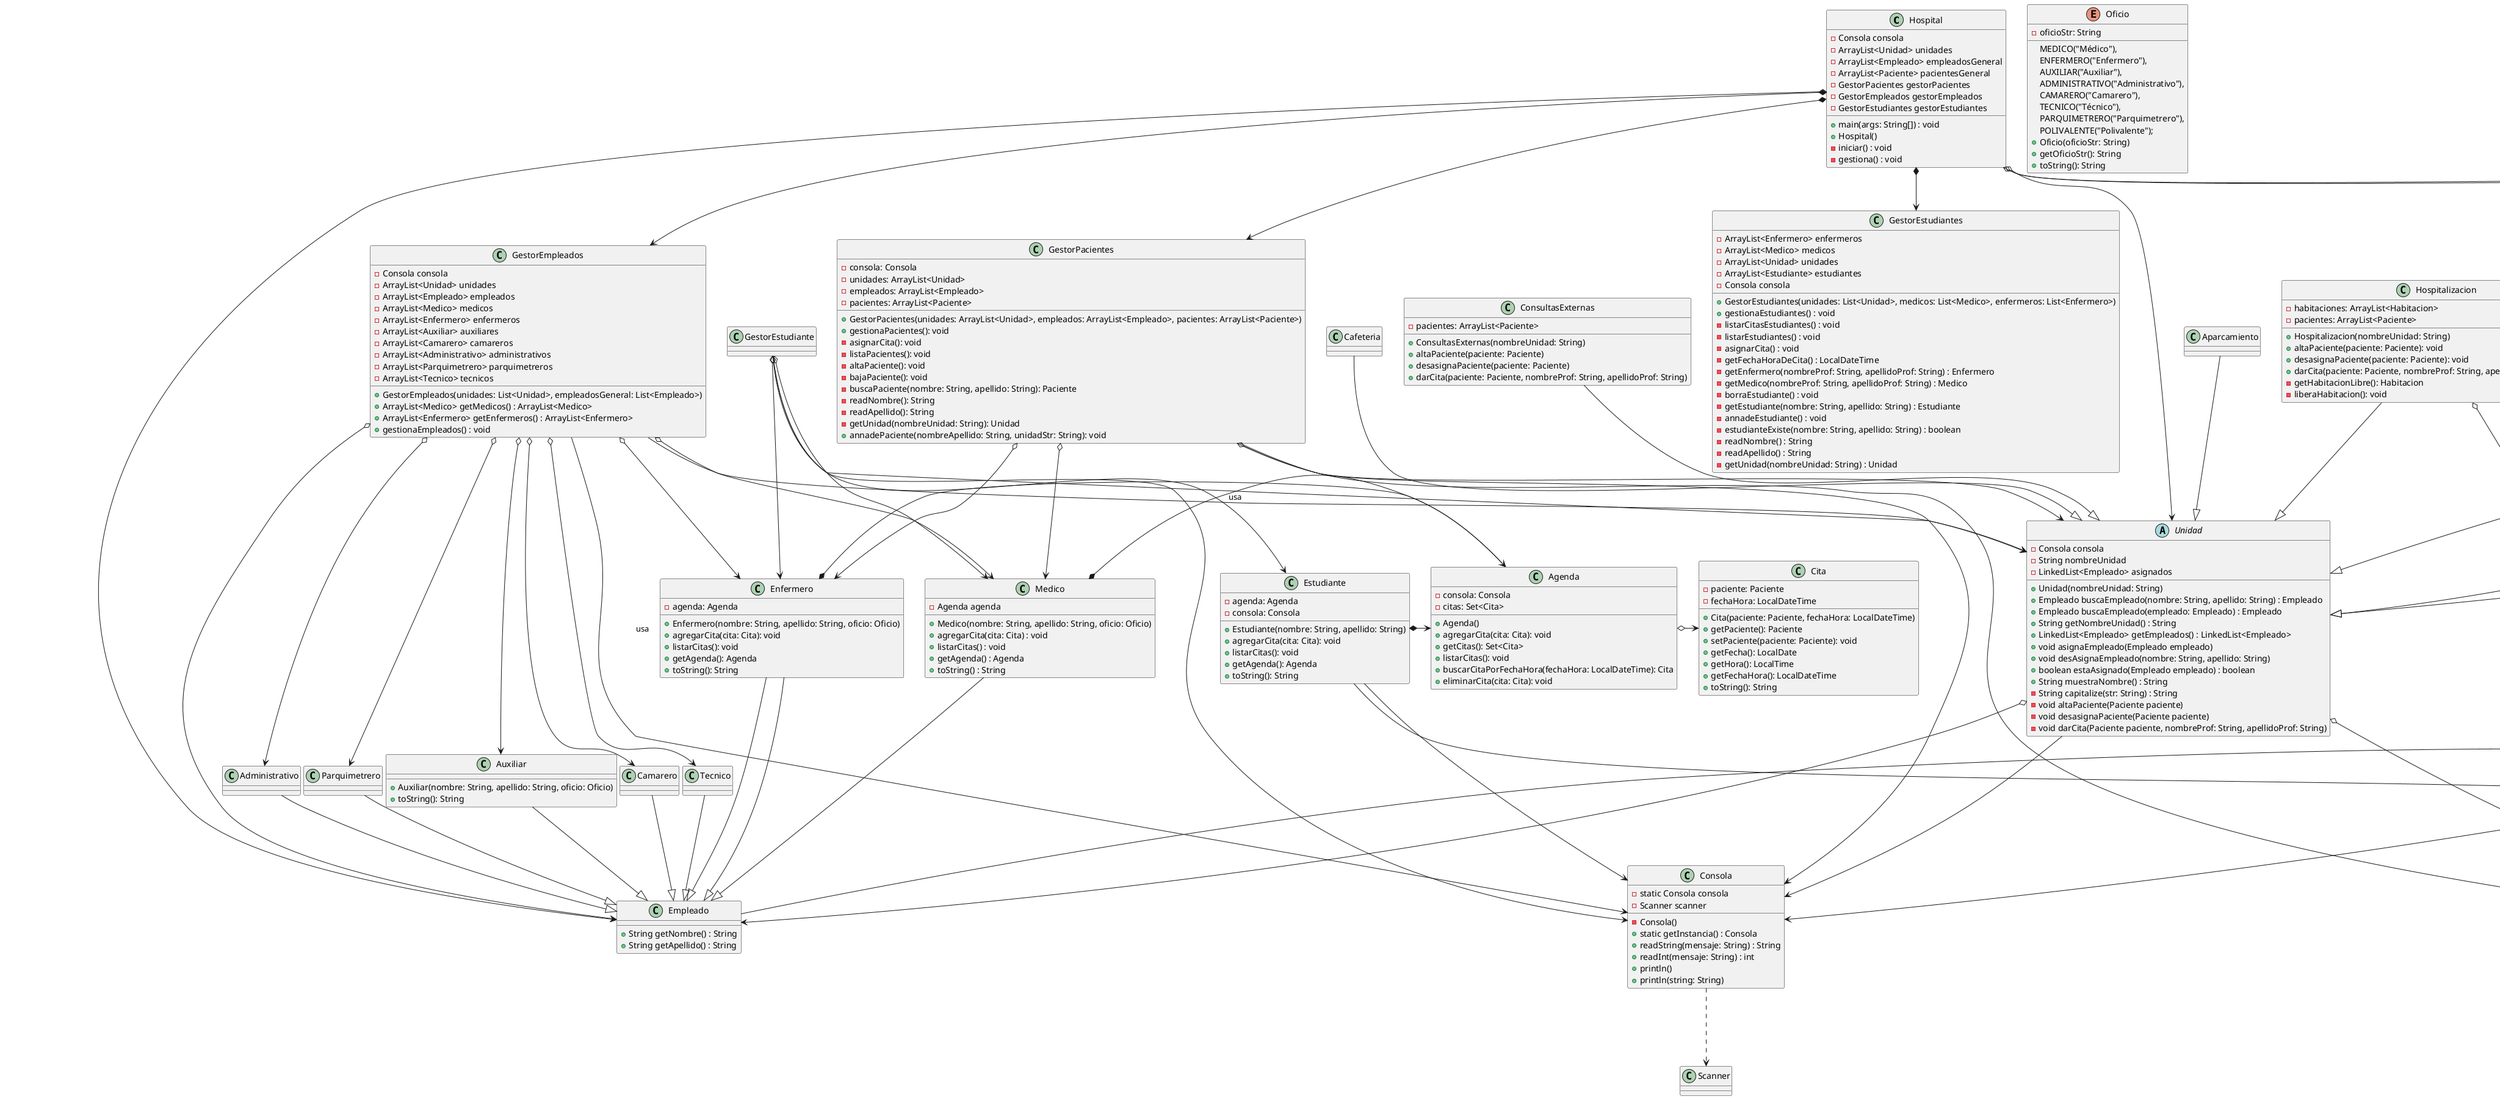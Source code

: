 @startuml

class Hospital {
  - Consola consola
  - ArrayList<Unidad> unidades
  - ArrayList<Empleado> empleadosGeneral
  - ArrayList<Paciente> pacientesGeneral
  - GestorPacientes gestorPacientes
  - GestorEmpleados gestorEmpleados
  - GestorEstudiantes gestorEstudiantes

  + main(args: String[]) : void
  + Hospital()
  - iniciar() : void
  - gestiona() : void
}
Hospital --> Consola
Hospital o-> Unidad
Hospital o-> Empleado 
Hospital o-> Paciente 
Hospital *--> GestorPacientes 
Hospital *--> GestorEmpleados 
Hospital *--> GestorEstudiantes 

class Consola {
  - static Consola consola
  - Scanner scanner

  - Consola()
  + static getInstancia() : Consola
  + readString(mensaje: String) : String
  + readInt(mensaje: String) : int
  + println()
  + println(string: String)
}

class Persona {
    - nombre: String
    - apellido: String
    + Persona(nombre: String, apellido: String)
    + getNombre(): String
    + setNombre(nombre: String): void
    + getApellido(): String
    + setApellido(apellido: String): void
    + getNombreApellido(): String
    + toString(): String
}

abstract class Unidad {
  - Consola consola
  - String nombreUnidad
  - LinkedList<Empleado> asignados

  + Unidad(nombreUnidad: String)
  + Empleado buscaEmpleado(nombre: String, apellido: String) : Empleado
  + Empleado buscaEmpleado(empleado: Empleado) : Empleado
  + String getNombreUnidad() : String
  + LinkedList<Empleado> getEmpleados() : LinkedList<Empleado>
  + void asignaEmpleado(Empleado empleado)
  + void desAsignaEmpleado(nombre: String, apellido: String)
  + boolean estaAsignado(Empleado empleado) : boolean
  + String muestraNombre() : String
  - String capitalize(str: String) : String
  - void altaPaciente(Paciente paciente)
  - void desasignaPaciente(Paciente paciente)
  - void darCita(Paciente paciente, nombreProf: String, apellidoProf: String)
}
Unidad --> Consola
Unidad o--> Empleado
Unidad o--> Paciente


class Empleado {
  + String getNombre() : String
  + String getApellido() : String
}

class Paciente {
    - nombre: String
    - apellido: String
    - unidadAsociada: Unidad
    - idPaciente: String
    + Paciente(nombre: String, apellido: String)
    + asociaUnidad(unidad: Unidad): void
    + getIdPaciente(): String
    + toString(): String
    + esIgualA(otroPaciente: Paciente): boolean
    + esIDValido(idPaciente: String): boolean
    + generarIDUnico(): String
    + actualizarInformacion(nombre: String, apellido: String, idPaciente: String): void
    + obtenerInformacionDetallada(): String
    + getUnidadAsociada(): Unidad
    + esCitable(): boolean
}

class GestorPacientes {
    - consola: Consola
    - unidades: ArrayList<Unidad>
    - empleados: ArrayList<Empleado>
    - pacientes: ArrayList<Paciente>
    + GestorPacientes(unidades: ArrayList<Unidad>, empleados: ArrayList<Empleado>, pacientes: ArrayList<Paciente>)
    + gestionaPacientes(): void
    - asignarCita(): void
    - listaPacientes(): void
    - altaPaciente(): void
    - bajaPaciente(): void
    - buscaPaciente(nombre: String, apellido: String): Paciente
    - readNombre(): String
    - readApellido(): String
    - getUnidad(nombreUnidad: String): Unidad
    + annadePaciente(nombreApellido: String, unidadStr: String): void
}
GestorPacientes --> Consola
GestorPacientes --> Unidad
GestorPacientes o--> Medico
GestorPacientes o--> Enfermero
GestorPacientes o--> Paciente

class GestorEmpleados {
  - Consola consola
  - ArrayList<Unidad> unidades
  - ArrayList<Empleado> empleados
  - ArrayList<Medico> medicos
  - ArrayList<Enfermero> enfermeros
  - ArrayList<Auxiliar> auxiliares
  - ArrayList<Camarero> camareros
  - ArrayList<Administrativo> administrativos
  - ArrayList<Parquimetrero> parquimetreros
  - ArrayList<Tecnico> tecnicos

  + GestorEmpleados(unidades: List<Unidad>, empleadosGeneral: List<Empleado>)
  + ArrayList<Medico> getMedicos() : ArrayList<Medico>
  + ArrayList<Enfermero> getEnfermeros() : ArrayList<Enfermero>
  + gestionaEmpleados() : void
}
GestorEmpleados --> Consola : usa
GestorEmpleados --> Unidad : usa
GestorEmpleados o--> Empleado
GestorEmpleados o--> Medico 
GestorEmpleados o--> Enfermero 
GestorEmpleados o--> Auxiliar 
GestorEmpleados o--> Camarero 
GestorEmpleados o--> Administrativo 
GestorEmpleados o--> Parquimetrero 
GestorEmpleados o--> Tecnico 

class GestorEstudiantes {

  - ArrayList<Enfermero> enfermeros
  - ArrayList<Medico> medicos
  - ArrayList<Unidad> unidades
  - ArrayList<Estudiante> estudiantes
  - Consola consola
  
  + GestorEstudiantes(unidades: List<Unidad>, medicos: List<Medico>, enfermeros: List<Enfermero>)
  + gestionaEstudiantes() : void
  - listarCitasEstudiantes() : void
  - listarEstudiantes() : void
  - asignarCita() : void
  - getFechaHoraDeCita() : LocalDateTime
  - getEnfermero(nombreProf: String, apellidoProf: String) : Enfermero
  - getMedico(nombreProf: String, apellidoProf: String) : Medico
  - borraEstudiante() : void
  - getEstudiante(nombre: String, apellido: String) : Estudiante
  - annadeEstudiante() : void
  - estudianteExiste(nombre: String, apellido: String) : boolean
  - readNombre() : String
  - readApellido() : String
  - getUnidad(nombreUnidad: String) : Unidad
}
GestorEstudiante --> Consola
GestorEstudiante --> Unidad
GestorEstudiante o--> Medico
GestorEstudiante o--> Enfermero
GestorEstudiante o--> Estudiante

class Estudiante {
    - agenda: Agenda
    - consola: Consola
    + Estudiante(nombre: String, apellido: String)
    + agregarCita(cita: Cita): void
    + listarCitas(): void
    + getAgenda(): Agenda
    + toString(): String
}
Estudiante *-> Agenda
Estudiante --> Consola

class Medico {
  - Agenda agenda
  
  + Medico(nombre: String, apellido: String, oficio: Oficio)
  + agregarCita(cita: Cita) : void
  + listarCitas() : void
  + getAgenda() : Agenda
  + toString() : String
}
Medico *-> Agenda

class Enfermero {
    - agenda: Agenda

    + Enfermero(nombre: String, apellido: String, oficio: Oficio)
    + agregarCita(cita: Cita): void
    + listarCitas(): void
    + getAgenda(): Agenda
    + toString(): String
}
Enfermero --|> Empleado
Enfermero *-> Agenda

class Auxiliar {
    + Auxiliar(nombre: String, apellido: String, oficio: Oficio)
    + toString(): String
}

class Agenda {
    - consola: Consola
    - citas: Set<Cita>
    + Agenda()
    + agregarCita(cita: Cita): void
    + getCitas(): Set<Cita>
    + listarCitas(): void
    + buscarCitaPorFechaHora(fechaHora: LocalDateTime): Cita
    + eliminarCita(cita: Cita): void
}
Agenda o-> Cita

class Cita {
    - paciente: Paciente
    - fechaHora: LocalDateTime

    + Cita(paciente: Paciente, fechaHora: LocalDateTime)
    + getPaciente(): Paciente
    + setPaciente(paciente: Paciente): void
    + getFecha(): LocalDate
    + getHora(): LocalTime
    + getFechaHora(): LocalDateTime
    + toString(): String
}
Consola -.> Scanner 

enum Oficio {
    MEDICO("Médico"),
    ENFERMERO("Enfermero"),
    AUXILIAR("Auxiliar"),
    ADMINISTRATIVO("Administrativo"),
    CAMARERO("Camarero"),
    TECNICO("Técnico"),
    PARQUIMETRERO("Parquimetrero"),
    POLIVALENTE("Polivalente");

    - oficioStr: String

    + Oficio(oficioStr: String)
    + getOficioStr(): String
    + toString(): String
}

class Aparcamiento {
}
Aparcamiento --|> Unidad

class Cafeteria {
}
Cafeteria --|> Unidad

class ConsultasExternas {
    - pacientes: ArrayList<Paciente>

    + ConsultasExternas(nombreUnidad: String)
    + altaPaciente(paciente: Paciente)
    + desasignaPaciente(paciente: Paciente)
    + darCita(paciente: Paciente, nombreProf: String, apellidoProf: String)
}
ConsultasExternas --|> Unidad

class Hospitalizacion {
    - habitaciones: ArrayList<Habitacion>
    - pacientes: ArrayList<Paciente>
    + Hospitalizacion(nombreUnidad: String)
    + altaPaciente(paciente: Paciente): void
    + desasignaPaciente(paciente: Paciente): void
    + darCita(paciente: Paciente, nombreProf: String, apellidoProf: String): void
    - getHabitacionLibre(): Habitacion
    - liberaHabitacion(): void
}
Hospitalizacion --|> Unidad
Hospitalizacion o-> Habitacion
Hospitalizacion o-> Paciente

class UnidadCardiovascular {
    - pacientes: ArrayList<Paciente>
    + UnidadCardiovascular(nombreUnidad: String)
    + altaPaciente(paciente: Paciente): void
    + desasignaPaciente(paciente: Paciente): void
    + darCita(paciente: Paciente, nombreProf: String, apellidoProf: String): void
}
UnidadCardiovascular o-> Paciente
UnidadCardiovascular --|> Unidad

class PruebasMedicas {
    - pacientes: ArrayList<Paciente>
    + PruebasMedicas(nombreUnidad: String)
    + altaPaciente(paciente: Paciente): void
    + desasignaPaciente(paciente: Paciente): void
}
PruebasMedicas o-> Paciente
PruebasMedicas --|> Unidad

class UnidadDiabetes {
    - pacientes: ArrayList<Paciente>
    + UnidadDiabetes(nombreUnidad: String)
    + altaPaciente(paciente: Paciente): void
    + desasignaPaciente(paciente: Paciente): void
    + darCita(paciente: Paciente, nombreProf: String, apellidoProf: String): void
}
UnidadDiabetes o-> Paciente
UnidadDiabetes --|> Unidad



class Administrativo
class Tecnico
class Parquimetrero
class Auxiliar
class Medico
class Enfermero
class Camarero

Administrativo -|> Empleado
Tecnico -|> Empleado
Parquimetrero -|> Empleado
Auxiliar -|> Empleado
Medico -|> Empleado
Enfermero -|> Empleado
Camarero -|> Empleado
Empleado -|> Persona
Estudiante -|> Persona
Paciente -|> Persona


@enduml
